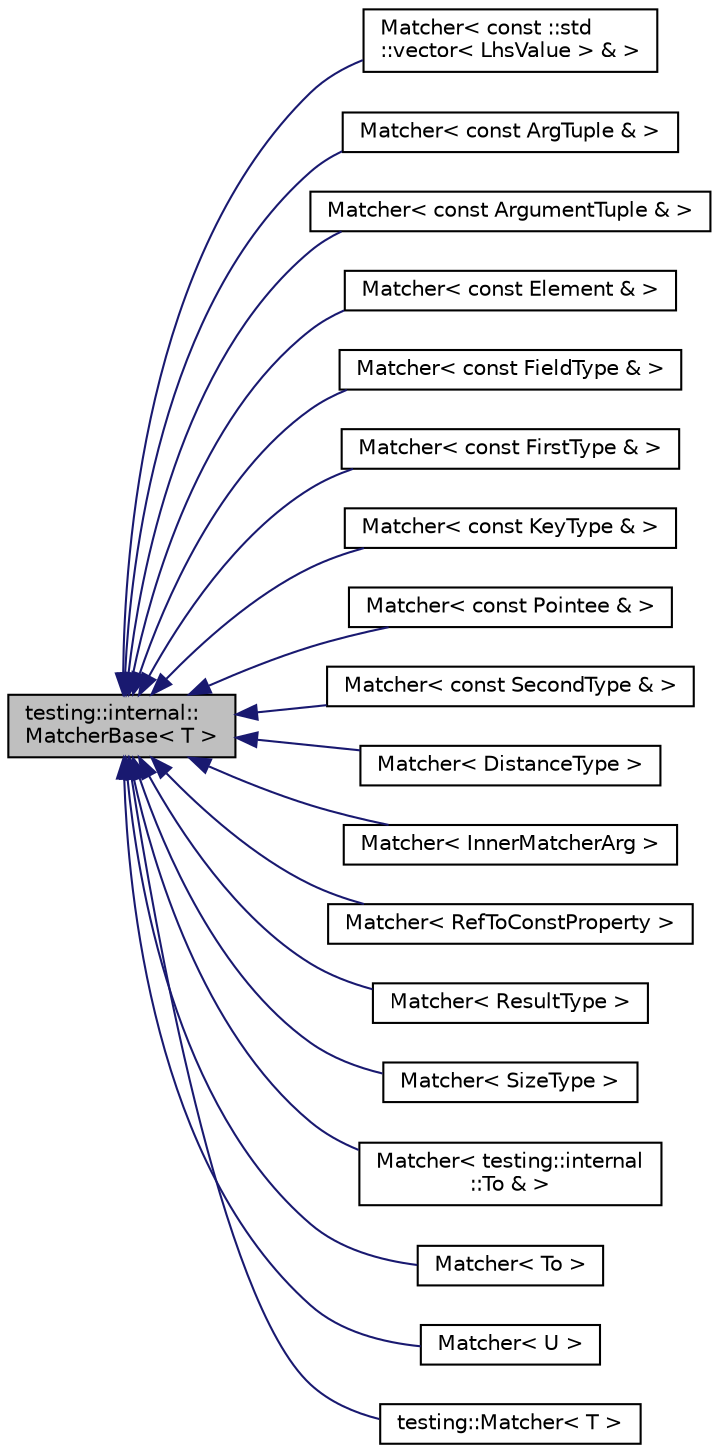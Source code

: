 digraph "testing::internal::MatcherBase&lt; T &gt;"
{
  edge [fontname="Helvetica",fontsize="10",labelfontname="Helvetica",labelfontsize="10"];
  node [fontname="Helvetica",fontsize="10",shape=record];
  rankdir="LR";
  Node1 [label="testing::internal::\lMatcherBase\< T \>",height=0.2,width=0.4,color="black", fillcolor="grey75", style="filled", fontcolor="black"];
  Node1 -> Node2 [dir="back",color="midnightblue",fontsize="10",style="solid",fontname="Helvetica"];
  Node2 [label="Matcher\< const ::std\l::vector\< LhsValue \> & \>",height=0.2,width=0.4,color="black", fillcolor="white", style="filled",URL="$classtesting_1_1_matcher.html"];
  Node1 -> Node3 [dir="back",color="midnightblue",fontsize="10",style="solid",fontname="Helvetica"];
  Node3 [label="Matcher\< const ArgTuple & \>",height=0.2,width=0.4,color="black", fillcolor="white", style="filled",URL="$classtesting_1_1_matcher.html"];
  Node1 -> Node4 [dir="back",color="midnightblue",fontsize="10",style="solid",fontname="Helvetica"];
  Node4 [label="Matcher\< const ArgumentTuple & \>",height=0.2,width=0.4,color="black", fillcolor="white", style="filled",URL="$classtesting_1_1_matcher.html"];
  Node1 -> Node5 [dir="back",color="midnightblue",fontsize="10",style="solid",fontname="Helvetica"];
  Node5 [label="Matcher\< const Element & \>",height=0.2,width=0.4,color="black", fillcolor="white", style="filled",URL="$classtesting_1_1_matcher.html"];
  Node1 -> Node6 [dir="back",color="midnightblue",fontsize="10",style="solid",fontname="Helvetica"];
  Node6 [label="Matcher\< const FieldType & \>",height=0.2,width=0.4,color="black", fillcolor="white", style="filled",URL="$classtesting_1_1_matcher.html"];
  Node1 -> Node7 [dir="back",color="midnightblue",fontsize="10",style="solid",fontname="Helvetica"];
  Node7 [label="Matcher\< const FirstType & \>",height=0.2,width=0.4,color="black", fillcolor="white", style="filled",URL="$classtesting_1_1_matcher.html"];
  Node1 -> Node8 [dir="back",color="midnightblue",fontsize="10",style="solid",fontname="Helvetica"];
  Node8 [label="Matcher\< const KeyType & \>",height=0.2,width=0.4,color="black", fillcolor="white", style="filled",URL="$classtesting_1_1_matcher.html"];
  Node1 -> Node9 [dir="back",color="midnightblue",fontsize="10",style="solid",fontname="Helvetica"];
  Node9 [label="Matcher\< const Pointee & \>",height=0.2,width=0.4,color="black", fillcolor="white", style="filled",URL="$classtesting_1_1_matcher.html"];
  Node1 -> Node10 [dir="back",color="midnightblue",fontsize="10",style="solid",fontname="Helvetica"];
  Node10 [label="Matcher\< const SecondType & \>",height=0.2,width=0.4,color="black", fillcolor="white", style="filled",URL="$classtesting_1_1_matcher.html"];
  Node1 -> Node11 [dir="back",color="midnightblue",fontsize="10",style="solid",fontname="Helvetica"];
  Node11 [label="Matcher\< DistanceType \>",height=0.2,width=0.4,color="black", fillcolor="white", style="filled",URL="$classtesting_1_1_matcher.html"];
  Node1 -> Node12 [dir="back",color="midnightblue",fontsize="10",style="solid",fontname="Helvetica"];
  Node12 [label="Matcher\< InnerMatcherArg \>",height=0.2,width=0.4,color="black", fillcolor="white", style="filled",URL="$classtesting_1_1_matcher.html"];
  Node1 -> Node13 [dir="back",color="midnightblue",fontsize="10",style="solid",fontname="Helvetica"];
  Node13 [label="Matcher\< RefToConstProperty \>",height=0.2,width=0.4,color="black", fillcolor="white", style="filled",URL="$classtesting_1_1_matcher.html"];
  Node1 -> Node14 [dir="back",color="midnightblue",fontsize="10",style="solid",fontname="Helvetica"];
  Node14 [label="Matcher\< ResultType \>",height=0.2,width=0.4,color="black", fillcolor="white", style="filled",URL="$classtesting_1_1_matcher.html"];
  Node1 -> Node15 [dir="back",color="midnightblue",fontsize="10",style="solid",fontname="Helvetica"];
  Node15 [label="Matcher\< SizeType \>",height=0.2,width=0.4,color="black", fillcolor="white", style="filled",URL="$classtesting_1_1_matcher.html"];
  Node1 -> Node16 [dir="back",color="midnightblue",fontsize="10",style="solid",fontname="Helvetica"];
  Node16 [label="Matcher\< testing::internal\l::To & \>",height=0.2,width=0.4,color="black", fillcolor="white", style="filled",URL="$classtesting_1_1_matcher.html"];
  Node1 -> Node17 [dir="back",color="midnightblue",fontsize="10",style="solid",fontname="Helvetica"];
  Node17 [label="Matcher\< To \>",height=0.2,width=0.4,color="black", fillcolor="white", style="filled",URL="$classtesting_1_1_matcher.html"];
  Node1 -> Node18 [dir="back",color="midnightblue",fontsize="10",style="solid",fontname="Helvetica"];
  Node18 [label="Matcher\< U \>",height=0.2,width=0.4,color="black", fillcolor="white", style="filled",URL="$classtesting_1_1_matcher.html"];
  Node1 -> Node19 [dir="back",color="midnightblue",fontsize="10",style="solid",fontname="Helvetica"];
  Node19 [label="testing::Matcher\< T \>",height=0.2,width=0.4,color="black", fillcolor="white", style="filled",URL="$classtesting_1_1_matcher.html"];
}
